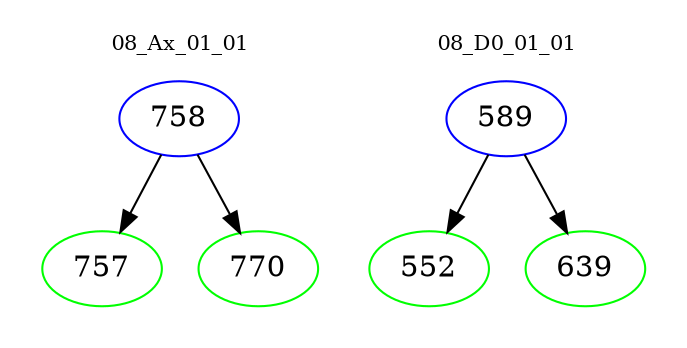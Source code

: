 digraph{
subgraph cluster_0 {
color = white
label = "08_Ax_01_01";
fontsize=10;
T0_758 [label="758", color="blue"]
T0_758 -> T0_757 [color="black"]
T0_757 [label="757", color="green"]
T0_758 -> T0_770 [color="black"]
T0_770 [label="770", color="green"]
}
subgraph cluster_1 {
color = white
label = "08_D0_01_01";
fontsize=10;
T1_589 [label="589", color="blue"]
T1_589 -> T1_552 [color="black"]
T1_552 [label="552", color="green"]
T1_589 -> T1_639 [color="black"]
T1_639 [label="639", color="green"]
}
}
